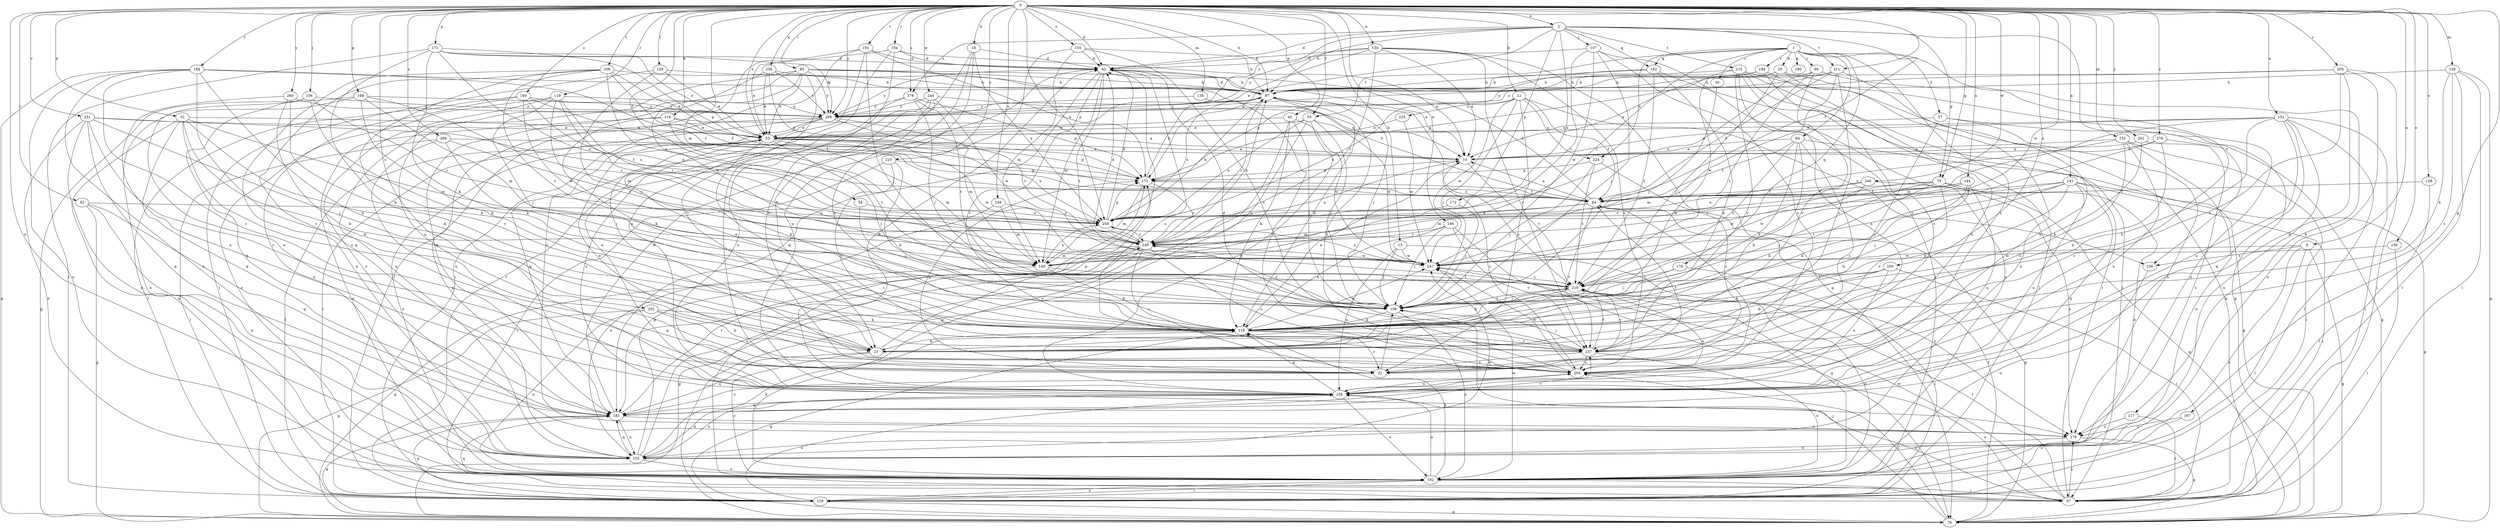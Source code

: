 strict digraph  {
0;
1;
2;
8;
10;
12;
15;
18;
20;
21;
30;
31;
32;
42;
45;
53;
54;
55;
57;
64;
75;
76;
87;
92;
93;
94;
96;
97;
104;
106;
107;
108;
116;
117;
118;
119;
128;
129;
132;
135;
138;
140;
141;
144;
146;
150;
151;
152;
155;
156;
158;
160;
162;
167;
168;
171;
172;
173;
176;
180;
182;
183;
184;
191;
194;
195;
202;
203;
205;
206;
210;
211;
215;
216;
224;
225;
226;
231;
236;
237;
244;
246;
247;
248;
250;
256;
258;
260;
261;
268;
269;
276;
278;
279;
0 -> 2  [label=a];
0 -> 8  [label=a];
0 -> 12  [label=b];
0 -> 15  [label=b];
0 -> 18  [label=b];
0 -> 32  [label=d];
0 -> 42  [label=d];
0 -> 45  [label=e];
0 -> 53  [label=e];
0 -> 54  [label=f];
0 -> 55  [label=f];
0 -> 75  [label=g];
0 -> 87  [label=h];
0 -> 92  [label=i];
0 -> 93  [label=i];
0 -> 104  [label=j];
0 -> 106  [label=j];
0 -> 116  [label=k];
0 -> 119  [label=l];
0 -> 128  [label=l];
0 -> 132  [label=m];
0 -> 135  [label=m];
0 -> 138  [label=m];
0 -> 140  [label=m];
0 -> 141  [label=n];
0 -> 144  [label=n];
0 -> 146  [label=n];
0 -> 150  [label=n];
0 -> 151  [label=n];
0 -> 152  [label=n];
0 -> 155  [label=o];
0 -> 156  [label=o];
0 -> 158  [label=o];
0 -> 160  [label=o];
0 -> 167  [label=p];
0 -> 168  [label=p];
0 -> 171  [label=p];
0 -> 184  [label=r];
0 -> 191  [label=r];
0 -> 202  [label=s];
0 -> 203  [label=s];
0 -> 206  [label=t];
0 -> 210  [label=t];
0 -> 211  [label=t];
0 -> 231  [label=v];
0 -> 244  [label=w];
0 -> 246  [label=w];
0 -> 247  [label=w];
0 -> 248  [label=x];
0 -> 250  [label=x];
0 -> 256  [label=x];
0 -> 258  [label=x];
0 -> 260  [label=y];
0 -> 261  [label=y];
0 -> 268  [label=y];
0 -> 269  [label=z];
0 -> 276  [label=z];
0 -> 278  [label=z];
1 -> 20  [label=b];
1 -> 30  [label=c];
1 -> 55  [label=f];
1 -> 57  [label=f];
1 -> 94  [label=i];
1 -> 96  [label=i];
1 -> 117  [label=k];
1 -> 176  [label=q];
1 -> 180  [label=q];
1 -> 182  [label=q];
1 -> 194  [label=r];
1 -> 195  [label=r];
1 -> 205  [label=s];
1 -> 224  [label=u];
2 -> 42  [label=d];
2 -> 64  [label=f];
2 -> 75  [label=g];
2 -> 87  [label=h];
2 -> 107  [label=j];
2 -> 172  [label=p];
2 -> 173  [label=p];
2 -> 182  [label=q];
2 -> 211  [label=t];
2 -> 215  [label=t];
2 -> 236  [label=v];
2 -> 258  [label=x];
2 -> 268  [label=y];
2 -> 278  [label=z];
8 -> 76  [label=g];
8 -> 129  [label=l];
8 -> 162  [label=o];
8 -> 236  [label=v];
8 -> 247  [label=w];
10 -> 173  [label=p];
10 -> 205  [label=s];
10 -> 216  [label=t];
12 -> 31  [label=c];
12 -> 64  [label=f];
12 -> 108  [label=j];
12 -> 224  [label=u];
12 -> 225  [label=u];
12 -> 236  [label=v];
12 -> 247  [label=w];
12 -> 258  [label=x];
15 -> 108  [label=j];
15 -> 226  [label=u];
15 -> 247  [label=w];
15 -> 279  [label=z];
18 -> 21  [label=b];
18 -> 31  [label=c];
18 -> 42  [label=d];
18 -> 129  [label=l];
18 -> 258  [label=x];
20 -> 76  [label=g];
20 -> 87  [label=h];
20 -> 108  [label=j];
20 -> 152  [label=n];
20 -> 173  [label=p];
21 -> 162  [label=o];
21 -> 173  [label=p];
21 -> 183  [label=q];
30 -> 108  [label=j];
31 -> 64  [label=f];
31 -> 108  [label=j];
31 -> 173  [label=p];
32 -> 21  [label=b];
32 -> 31  [label=c];
32 -> 53  [label=e];
32 -> 118  [label=k];
32 -> 162  [label=o];
32 -> 183  [label=q];
32 -> 247  [label=w];
42 -> 87  [label=h];
42 -> 97  [label=i];
42 -> 140  [label=m];
42 -> 183  [label=q];
42 -> 205  [label=s];
42 -> 216  [label=t];
42 -> 237  [label=v];
42 -> 268  [label=y];
45 -> 53  [label=e];
45 -> 108  [label=j];
45 -> 118  [label=k];
45 -> 162  [label=o];
45 -> 247  [label=w];
53 -> 10  [label=a];
53 -> 108  [label=j];
53 -> 118  [label=k];
53 -> 129  [label=l];
53 -> 140  [label=m];
53 -> 173  [label=p];
53 -> 205  [label=s];
53 -> 247  [label=w];
53 -> 258  [label=x];
54 -> 108  [label=j];
54 -> 258  [label=x];
55 -> 53  [label=e];
55 -> 76  [label=g];
55 -> 108  [label=j];
55 -> 226  [label=u];
55 -> 247  [label=w];
55 -> 258  [label=x];
57 -> 53  [label=e];
57 -> 76  [label=g];
57 -> 237  [label=v];
57 -> 279  [label=z];
64 -> 10  [label=a];
64 -> 42  [label=d];
64 -> 76  [label=g];
64 -> 140  [label=m];
64 -> 205  [label=s];
64 -> 237  [label=v];
64 -> 258  [label=x];
75 -> 64  [label=f];
75 -> 76  [label=g];
75 -> 108  [label=j];
75 -> 118  [label=k];
75 -> 195  [label=r];
75 -> 237  [label=v];
75 -> 279  [label=z];
76 -> 64  [label=f];
76 -> 108  [label=j];
76 -> 205  [label=s];
87 -> 42  [label=d];
87 -> 108  [label=j];
87 -> 118  [label=k];
87 -> 195  [label=r];
87 -> 216  [label=t];
87 -> 258  [label=x];
87 -> 268  [label=y];
92 -> 76  [label=g];
92 -> 152  [label=n];
92 -> 183  [label=q];
92 -> 258  [label=x];
93 -> 10  [label=a];
93 -> 53  [label=e];
93 -> 64  [label=f];
93 -> 87  [label=h];
93 -> 152  [label=n];
93 -> 183  [label=q];
93 -> 226  [label=u];
93 -> 237  [label=v];
93 -> 268  [label=y];
94 -> 10  [label=a];
94 -> 21  [label=b];
94 -> 31  [label=c];
94 -> 64  [label=f];
94 -> 76  [label=g];
94 -> 118  [label=k];
94 -> 216  [label=t];
96 -> 87  [label=h];
96 -> 162  [label=o];
96 -> 216  [label=t];
96 -> 237  [label=v];
96 -> 258  [label=x];
97 -> 183  [label=q];
97 -> 205  [label=s];
97 -> 216  [label=t];
97 -> 226  [label=u];
97 -> 247  [label=w];
97 -> 279  [label=z];
104 -> 10  [label=a];
104 -> 31  [label=c];
104 -> 42  [label=d];
104 -> 53  [label=e];
104 -> 226  [label=u];
106 -> 118  [label=k];
106 -> 183  [label=q];
106 -> 195  [label=r];
106 -> 226  [label=u];
106 -> 268  [label=y];
107 -> 42  [label=d];
107 -> 108  [label=j];
107 -> 129  [label=l];
107 -> 195  [label=r];
107 -> 205  [label=s];
107 -> 247  [label=w];
108 -> 118  [label=k];
108 -> 162  [label=o];
108 -> 195  [label=r];
108 -> 216  [label=t];
116 -> 10  [label=a];
116 -> 53  [label=e];
116 -> 118  [label=k];
116 -> 162  [label=o];
116 -> 216  [label=t];
117 -> 97  [label=i];
117 -> 279  [label=z];
118 -> 10  [label=a];
118 -> 21  [label=b];
118 -> 31  [label=c];
118 -> 53  [label=e];
118 -> 76  [label=g];
118 -> 237  [label=v];
118 -> 247  [label=w];
119 -> 108  [label=j];
119 -> 140  [label=m];
119 -> 162  [label=o];
119 -> 195  [label=r];
119 -> 258  [label=x];
119 -> 268  [label=y];
119 -> 279  [label=z];
128 -> 53  [label=e];
128 -> 87  [label=h];
128 -> 108  [label=j];
128 -> 129  [label=l];
129 -> 76  [label=g];
129 -> 162  [label=o];
129 -> 183  [label=q];
129 -> 226  [label=u];
132 -> 10  [label=a];
132 -> 31  [label=c];
132 -> 97  [label=i];
132 -> 140  [label=m];
132 -> 162  [label=o];
132 -> 226  [label=u];
135 -> 205  [label=s];
135 -> 268  [label=y];
138 -> 76  [label=g];
138 -> 87  [label=h];
138 -> 97  [label=i];
138 -> 118  [label=k];
138 -> 129  [label=l];
138 -> 205  [label=s];
140 -> 76  [label=g];
140 -> 118  [label=k];
140 -> 216  [label=t];
140 -> 258  [label=x];
141 -> 64  [label=f];
141 -> 76  [label=g];
141 -> 97  [label=i];
141 -> 108  [label=j];
141 -> 118  [label=k];
141 -> 183  [label=q];
141 -> 195  [label=r];
141 -> 216  [label=t];
141 -> 226  [label=u];
144 -> 21  [label=b];
144 -> 64  [label=f];
144 -> 118  [label=k];
144 -> 140  [label=m];
144 -> 226  [label=u];
144 -> 247  [label=w];
146 -> 76  [label=g];
146 -> 108  [label=j];
146 -> 118  [label=k];
146 -> 195  [label=r];
146 -> 237  [label=v];
150 -> 10  [label=a];
150 -> 42  [label=d];
150 -> 53  [label=e];
150 -> 76  [label=g];
150 -> 195  [label=r];
150 -> 205  [label=s];
150 -> 237  [label=v];
150 -> 268  [label=y];
151 -> 10  [label=a];
151 -> 21  [label=b];
151 -> 53  [label=e];
151 -> 97  [label=i];
151 -> 129  [label=l];
151 -> 140  [label=m];
151 -> 152  [label=n];
151 -> 183  [label=q];
151 -> 226  [label=u];
152 -> 118  [label=k];
152 -> 162  [label=o];
152 -> 173  [label=p];
152 -> 183  [label=q];
152 -> 195  [label=r];
152 -> 226  [label=u];
152 -> 247  [label=w];
155 -> 42  [label=d];
155 -> 87  [label=h];
155 -> 140  [label=m];
155 -> 226  [label=u];
155 -> 237  [label=v];
156 -> 97  [label=i];
156 -> 247  [label=w];
158 -> 64  [label=f];
158 -> 129  [label=l];
160 -> 64  [label=f];
160 -> 129  [label=l];
160 -> 152  [label=n];
160 -> 247  [label=w];
160 -> 258  [label=x];
160 -> 268  [label=y];
162 -> 53  [label=e];
162 -> 97  [label=i];
162 -> 118  [label=k];
162 -> 129  [label=l];
162 -> 216  [label=t];
162 -> 226  [label=u];
162 -> 247  [label=w];
167 -> 162  [label=o];
167 -> 279  [label=z];
168 -> 76  [label=g];
168 -> 118  [label=k];
168 -> 140  [label=m];
168 -> 162  [label=o];
168 -> 195  [label=r];
168 -> 268  [label=y];
171 -> 21  [label=b];
171 -> 42  [label=d];
171 -> 53  [label=e];
171 -> 118  [label=k];
171 -> 129  [label=l];
171 -> 173  [label=p];
171 -> 195  [label=r];
171 -> 268  [label=y];
172 -> 108  [label=j];
172 -> 258  [label=x];
173 -> 64  [label=f];
173 -> 87  [label=h];
173 -> 140  [label=m];
173 -> 195  [label=r];
176 -> 108  [label=j];
176 -> 129  [label=l];
176 -> 216  [label=t];
182 -> 21  [label=b];
182 -> 87  [label=h];
182 -> 97  [label=i];
182 -> 173  [label=p];
182 -> 216  [label=t];
183 -> 42  [label=d];
183 -> 76  [label=g];
183 -> 152  [label=n];
183 -> 195  [label=r];
183 -> 205  [label=s];
183 -> 237  [label=v];
183 -> 279  [label=z];
184 -> 21  [label=b];
184 -> 31  [label=c];
184 -> 64  [label=f];
184 -> 76  [label=g];
184 -> 87  [label=h];
184 -> 152  [label=n];
184 -> 162  [label=o];
184 -> 205  [label=s];
191 -> 42  [label=d];
191 -> 97  [label=i];
191 -> 108  [label=j];
191 -> 129  [label=l];
191 -> 173  [label=p];
191 -> 279  [label=z];
194 -> 10  [label=a];
194 -> 87  [label=h];
194 -> 205  [label=s];
194 -> 226  [label=u];
195 -> 10  [label=a];
195 -> 31  [label=c];
195 -> 42  [label=d];
195 -> 76  [label=g];
195 -> 87  [label=h];
195 -> 140  [label=m];
195 -> 183  [label=q];
195 -> 205  [label=s];
195 -> 247  [label=w];
202 -> 21  [label=b];
202 -> 76  [label=g];
202 -> 118  [label=k];
202 -> 162  [label=o];
202 -> 205  [label=s];
203 -> 87  [label=h];
203 -> 97  [label=i];
203 -> 162  [label=o];
203 -> 226  [label=u];
203 -> 237  [label=v];
203 -> 268  [label=y];
205 -> 53  [label=e];
205 -> 87  [label=h];
205 -> 226  [label=u];
205 -> 247  [label=w];
206 -> 21  [label=b];
206 -> 53  [label=e];
206 -> 64  [label=f];
206 -> 87  [label=h];
206 -> 152  [label=n];
206 -> 183  [label=q];
206 -> 216  [label=t];
206 -> 258  [label=x];
210 -> 97  [label=i];
210 -> 118  [label=k];
210 -> 173  [label=p];
210 -> 237  [label=v];
211 -> 64  [label=f];
211 -> 87  [label=h];
211 -> 226  [label=u];
211 -> 237  [label=v];
211 -> 247  [label=w];
211 -> 268  [label=y];
215 -> 21  [label=b];
215 -> 76  [label=g];
215 -> 87  [label=h];
215 -> 97  [label=i];
215 -> 129  [label=l];
215 -> 162  [label=o];
215 -> 205  [label=s];
215 -> 237  [label=v];
216 -> 108  [label=j];
216 -> 118  [label=k];
216 -> 162  [label=o];
216 -> 226  [label=u];
216 -> 237  [label=v];
224 -> 31  [label=c];
224 -> 108  [label=j];
224 -> 173  [label=p];
224 -> 216  [label=t];
225 -> 53  [label=e];
225 -> 247  [label=w];
226 -> 42  [label=d];
226 -> 118  [label=k];
226 -> 152  [label=n];
226 -> 162  [label=o];
226 -> 183  [label=q];
231 -> 31  [label=c];
231 -> 53  [label=e];
231 -> 64  [label=f];
231 -> 108  [label=j];
231 -> 152  [label=n];
231 -> 162  [label=o];
231 -> 183  [label=q];
236 -> 162  [label=o];
237 -> 31  [label=c];
237 -> 42  [label=d];
237 -> 108  [label=j];
237 -> 162  [label=o];
237 -> 205  [label=s];
237 -> 216  [label=t];
244 -> 10  [label=a];
244 -> 118  [label=k];
244 -> 226  [label=u];
244 -> 247  [label=w];
244 -> 268  [label=y];
244 -> 279  [label=z];
246 -> 64  [label=f];
246 -> 152  [label=n];
246 -> 247  [label=w];
246 -> 258  [label=x];
247 -> 216  [label=t];
247 -> 258  [label=x];
248 -> 140  [label=m];
248 -> 152  [label=n];
248 -> 258  [label=x];
250 -> 21  [label=b];
250 -> 97  [label=i];
250 -> 118  [label=k];
250 -> 216  [label=t];
250 -> 226  [label=u];
256 -> 53  [label=e];
256 -> 87  [label=h];
256 -> 173  [label=p];
256 -> 247  [label=w];
256 -> 268  [label=y];
258 -> 42  [label=d];
258 -> 87  [label=h];
258 -> 173  [label=p];
258 -> 195  [label=r];
260 -> 21  [label=b];
260 -> 226  [label=u];
260 -> 237  [label=v];
260 -> 268  [label=y];
261 -> 10  [label=a];
261 -> 118  [label=k];
261 -> 279  [label=z];
268 -> 53  [label=e];
268 -> 129  [label=l];
268 -> 140  [label=m];
268 -> 152  [label=n];
268 -> 183  [label=q];
268 -> 195  [label=r];
269 -> 10  [label=a];
269 -> 108  [label=j];
269 -> 129  [label=l];
269 -> 195  [label=r];
269 -> 226  [label=u];
276 -> 10  [label=a];
276 -> 21  [label=b];
276 -> 31  [label=c];
276 -> 216  [label=t];
278 -> 108  [label=j];
278 -> 173  [label=p];
278 -> 216  [label=t];
278 -> 226  [label=u];
278 -> 268  [label=y];
279 -> 76  [label=g];
279 -> 152  [label=n];
}
